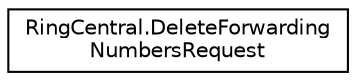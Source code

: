 digraph "Graphical Class Hierarchy"
{
 // LATEX_PDF_SIZE
  edge [fontname="Helvetica",fontsize="10",labelfontname="Helvetica",labelfontsize="10"];
  node [fontname="Helvetica",fontsize="10",shape=record];
  rankdir="LR";
  Node0 [label="RingCentral.DeleteForwarding\lNumbersRequest",height=0.2,width=0.4,color="black", fillcolor="white", style="filled",URL="$classRingCentral_1_1DeleteForwardingNumbersRequest.html",tooltip=" "];
}

